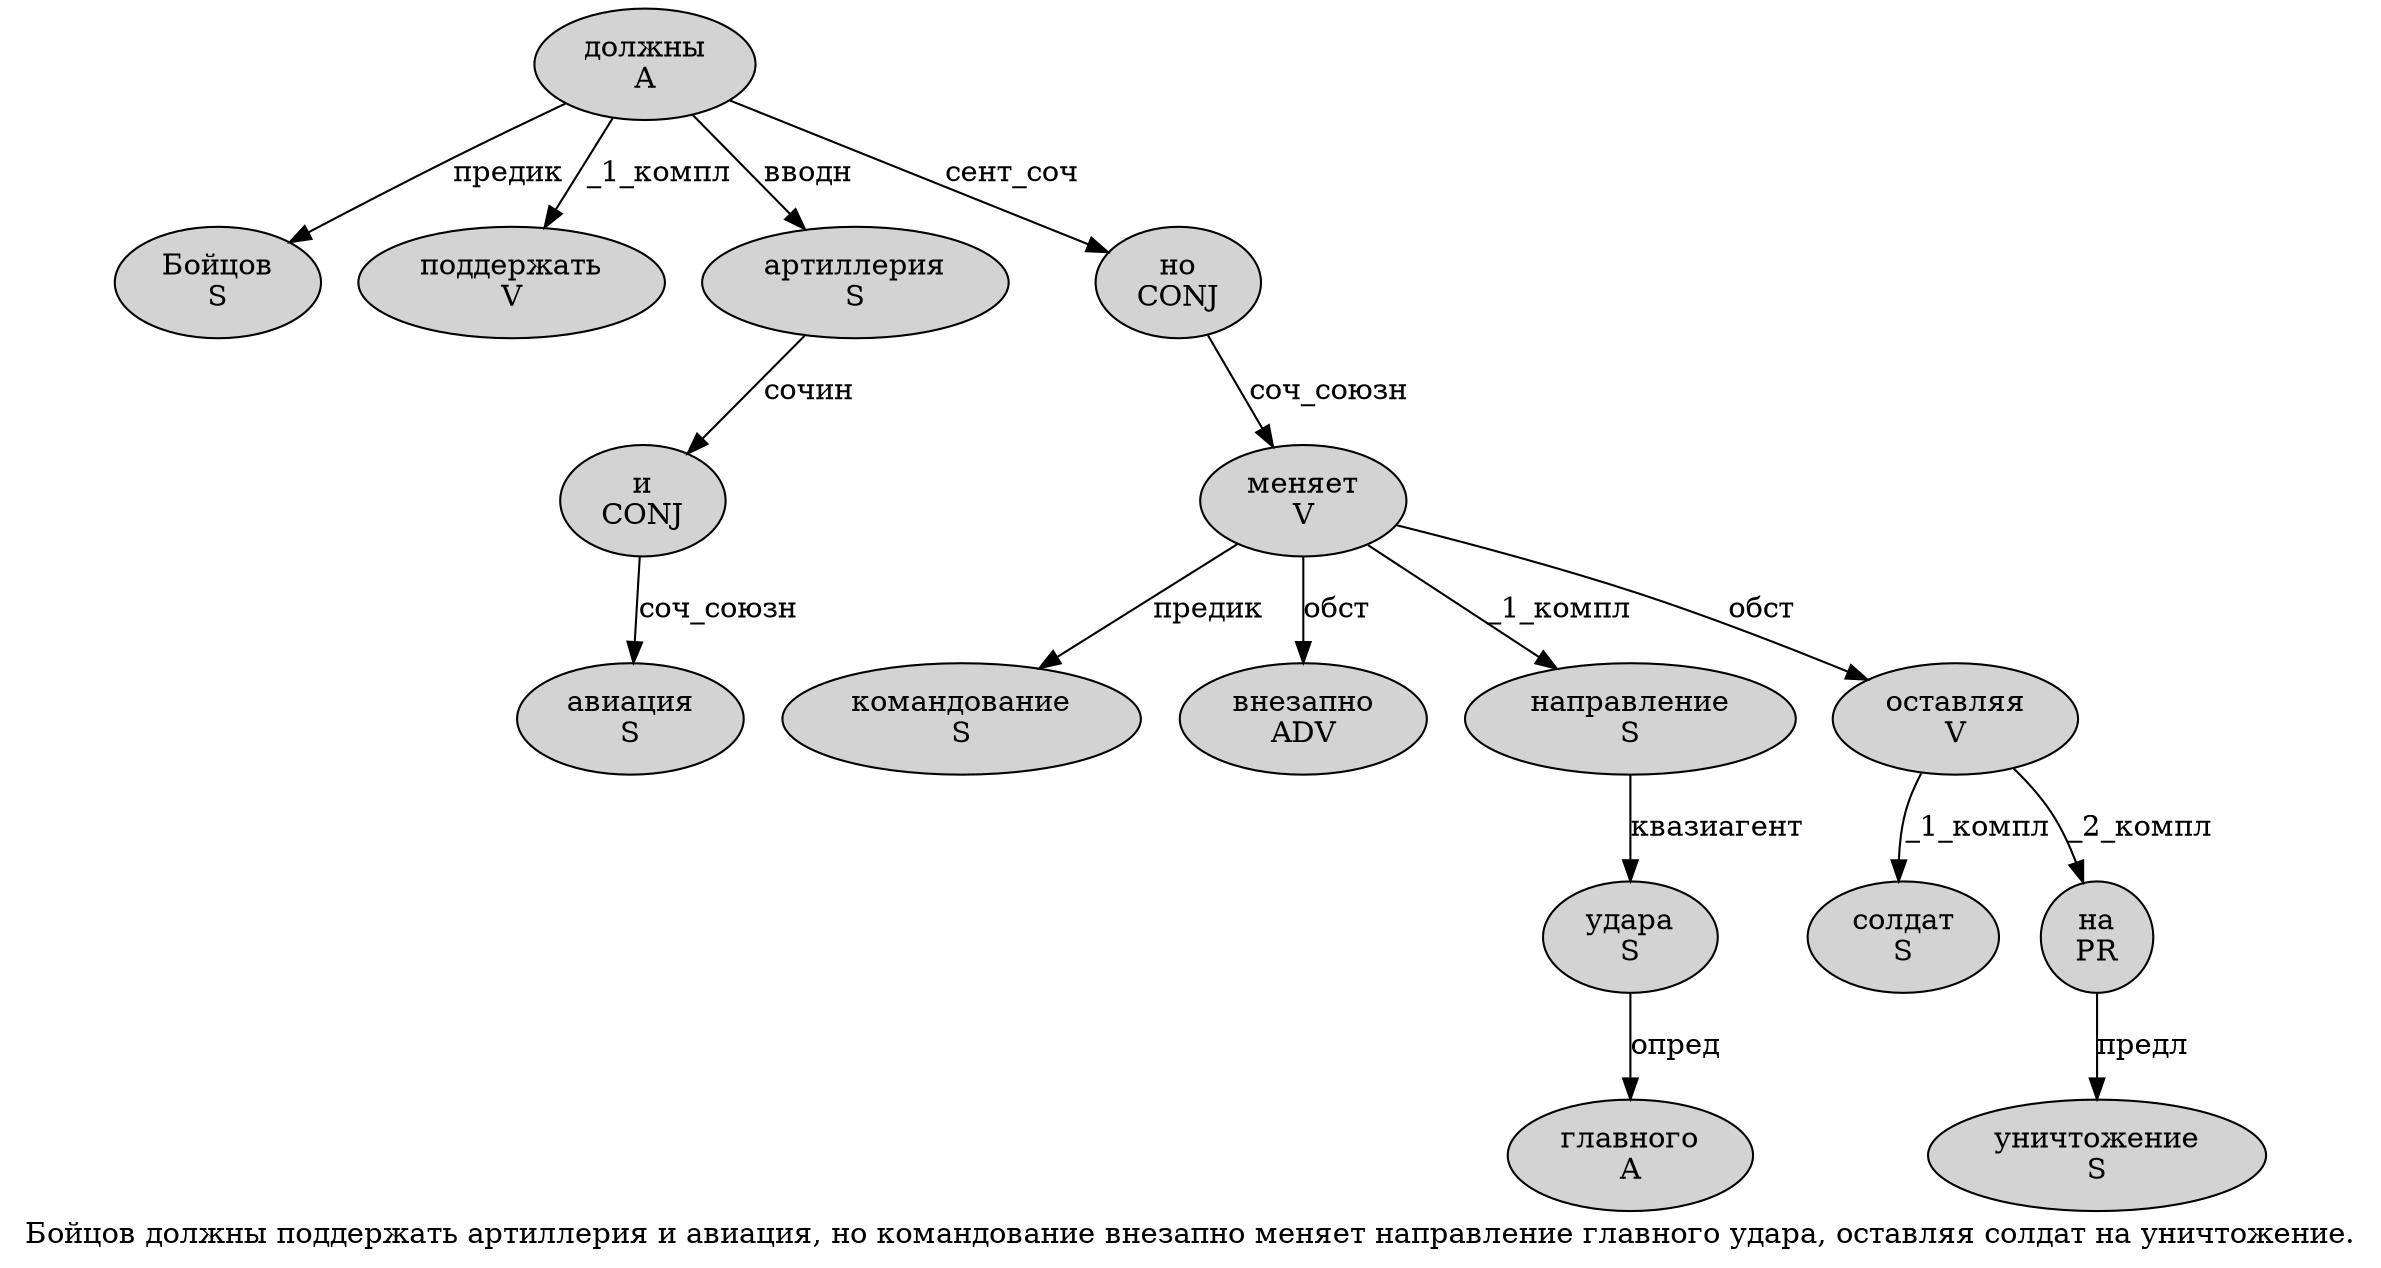 digraph SENTENCE_441 {
	graph [label="Бойцов должны поддержать артиллерия и авиация, но командование внезапно меняет направление главного удара, оставляя солдат на уничтожение."]
	node [style=filled]
		0 [label="Бойцов
S" color="" fillcolor=lightgray penwidth=1 shape=ellipse]
		1 [label="должны
A" color="" fillcolor=lightgray penwidth=1 shape=ellipse]
		2 [label="поддержать
V" color="" fillcolor=lightgray penwidth=1 shape=ellipse]
		3 [label="артиллерия
S" color="" fillcolor=lightgray penwidth=1 shape=ellipse]
		4 [label="и
CONJ" color="" fillcolor=lightgray penwidth=1 shape=ellipse]
		5 [label="авиация
S" color="" fillcolor=lightgray penwidth=1 shape=ellipse]
		7 [label="но
CONJ" color="" fillcolor=lightgray penwidth=1 shape=ellipse]
		8 [label="командование
S" color="" fillcolor=lightgray penwidth=1 shape=ellipse]
		9 [label="внезапно
ADV" color="" fillcolor=lightgray penwidth=1 shape=ellipse]
		10 [label="меняет
V" color="" fillcolor=lightgray penwidth=1 shape=ellipse]
		11 [label="направление
S" color="" fillcolor=lightgray penwidth=1 shape=ellipse]
		12 [label="главного
A" color="" fillcolor=lightgray penwidth=1 shape=ellipse]
		13 [label="удара
S" color="" fillcolor=lightgray penwidth=1 shape=ellipse]
		15 [label="оставляя
V" color="" fillcolor=lightgray penwidth=1 shape=ellipse]
		16 [label="солдат
S" color="" fillcolor=lightgray penwidth=1 shape=ellipse]
		17 [label="на
PR" color="" fillcolor=lightgray penwidth=1 shape=ellipse]
		18 [label="уничтожение
S" color="" fillcolor=lightgray penwidth=1 shape=ellipse]
			3 -> 4 [label="сочин"]
			11 -> 13 [label="квазиагент"]
			10 -> 8 [label="предик"]
			10 -> 9 [label="обст"]
			10 -> 11 [label="_1_компл"]
			10 -> 15 [label="обст"]
			15 -> 16 [label="_1_компл"]
			15 -> 17 [label="_2_компл"]
			4 -> 5 [label="соч_союзн"]
			17 -> 18 [label="предл"]
			1 -> 0 [label="предик"]
			1 -> 2 [label="_1_компл"]
			1 -> 3 [label="вводн"]
			1 -> 7 [label="сент_соч"]
			13 -> 12 [label="опред"]
			7 -> 10 [label="соч_союзн"]
}